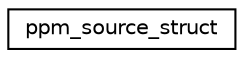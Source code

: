 digraph "Graphical Class Hierarchy"
{
  edge [fontname="Helvetica",fontsize="10",labelfontname="Helvetica",labelfontsize="10"];
  node [fontname="Helvetica",fontsize="10",shape=record];
  rankdir="LR";
  Node1 [label="ppm_source_struct",height=0.2,width=0.4,color="black", fillcolor="white", style="filled",URL="$structppm__source__struct.html"];
}
